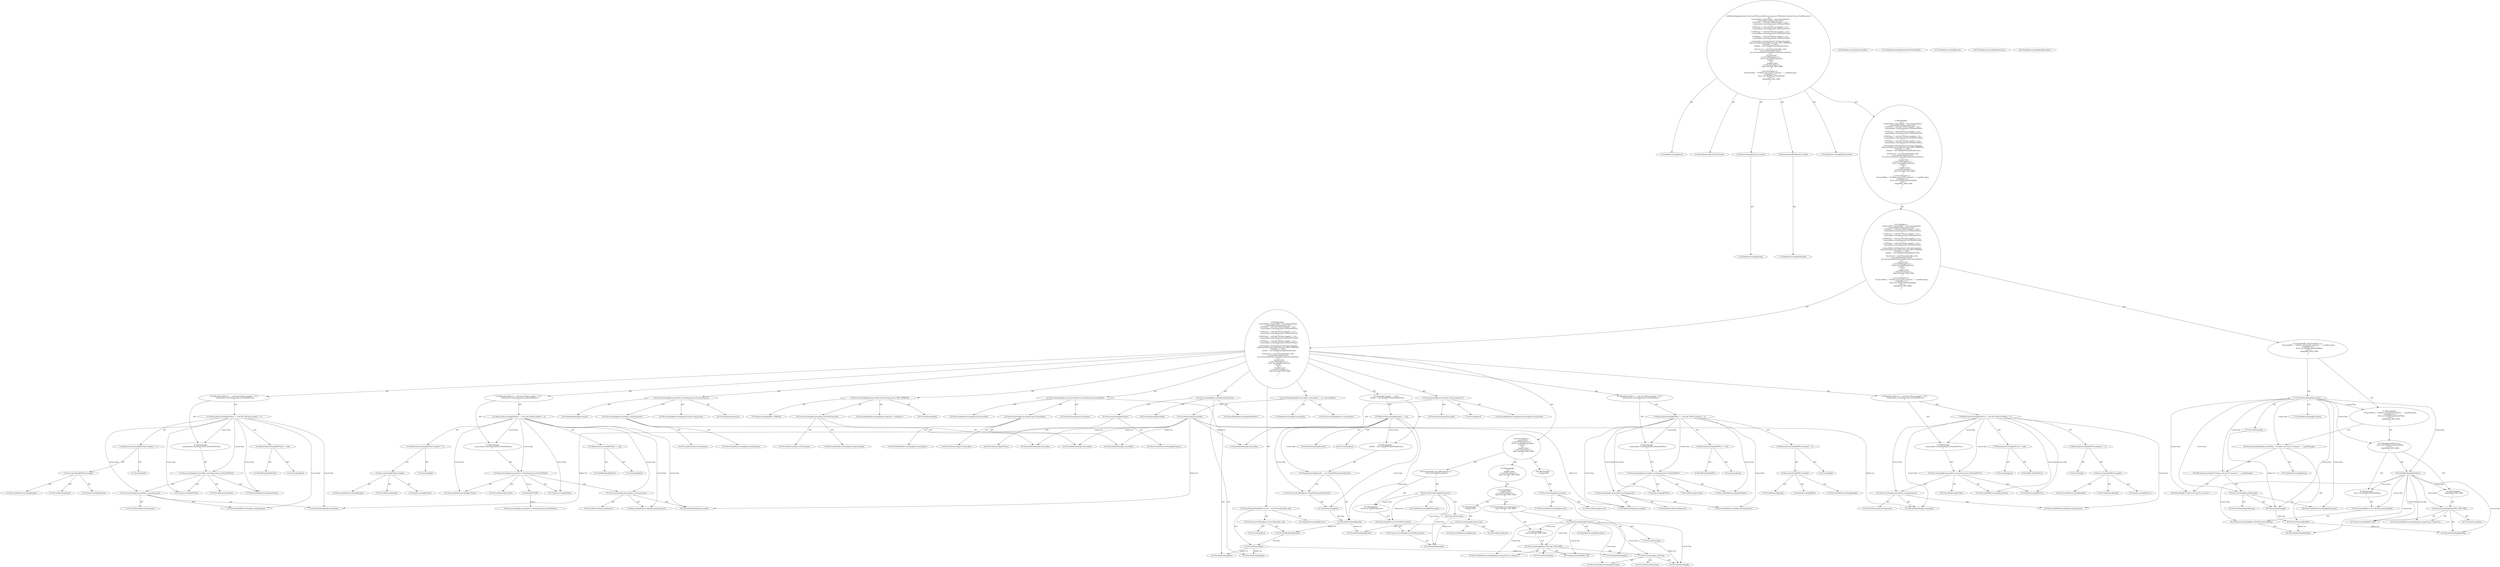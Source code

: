 digraph "execP4Command#?,String,P4Handler" {
0 [label="2:CtTypeReferenceImpl@void" shape=ellipse]
1 [label="2:CtVirtualElement@execP4Command" shape=ellipse]
2 [label="2:CtParameterImpl@String command" shape=ellipse]
3 [label="2:CtTypeReferenceImpl@String" shape=ellipse]
4 [label="2:CtParameterImpl@P4Handler handler" shape=ellipse]
5 [label="2:CtTypeReferenceImpl@P4Handler" shape=ellipse]
6 [label="2:CtTypeReferenceImpl@BuildException" shape=ellipse]
7 [label="4:CtTypeReferenceImpl@Commandline" shape=ellipse]
8 [label="4:CtTypeReferenceImpl@Commandline" shape=ellipse]
9 [label="4:CtConstructorCallImpl@new Commandline()" shape=ellipse]
10 [label="4:CtVirtualElement@commandline" shape=ellipse]
11 [label="4:CtLocalVariableImpl@Commandline commandline = new Commandline()" shape=ellipse]
12 [label="5:CtExecutableReferenceImpl@setExecutable(java.lang.String)" shape=ellipse]
13 [label="5:CtVirtualElement@setExecutable" shape=ellipse]
14 [label="5:CtVariableReadImpl@commandline" shape=ellipse]
15 [label="5:CtLiteralImpl@\"p4\"" shape=ellipse]
16 [label="5:CtInvocationImpl@commandline.setExecutable(\"p4\")" shape=ellipse]
17 [label="6:CtFieldReadImpl@P4Port" shape=ellipse]
18 [label="6:CtLiteralImpl@null" shape=ellipse]
19 [label="6:CtBinaryOperatorImpl@(P4Port != null)" shape=ellipse]
20 [label="6:CtExecutableReferenceImpl@length()" shape=ellipse]
21 [label="6:CtVirtualElement@length" shape=ellipse]
22 [label="6:CtTypeAccessImpl@P4Port" shape=ellipse]
23 [label="6:CtInvocationImpl@P4Port.length()" shape=ellipse]
24 [label="6:CtLiteralImpl@0" shape=ellipse]
25 [label="6:CtBinaryOperatorImpl@(P4Port.length() != 0)" shape=ellipse]
26 [label="6:CtBinaryOperatorImpl@(P4Port != null) && (P4Port.length() != 0)" shape=ellipse]
27 [label="7:CtExecutableReferenceImpl@setValue()" shape=ellipse]
28 [label="7:CtVirtualElement@setValue" shape=ellipse]
29 [label="7:CtExecutableReferenceImpl@createArgument()" shape=ellipse]
30 [label="7:CtVirtualElement@createArgument" shape=ellipse]
31 [label="7:CtVariableReadImpl@commandline" shape=ellipse]
32 [label="7:CtInvocationImpl@commandline.createArgument()" shape=ellipse]
33 [label="7:CtTypeAccessImpl@P4Port" shape=ellipse]
34 [label="7:CtInvocationImpl@commandline.createArgument().setValue(P4Port)" shape=ellipse]
35 [label="6:CtBlockImpl@\{
    commandline.createArgument().setValue(P4Port);
\}" shape=ellipse]
36 [label="6:CtIfImpl@if ((P4Port != null) && (P4Port.length() != 0)) \{
    commandline.createArgument().setValue(P4Port);
\}" shape=ellipse]
37 [label="9:CtFieldReadImpl@P4User" shape=ellipse]
38 [label="9:CtLiteralImpl@null" shape=ellipse]
39 [label="9:CtBinaryOperatorImpl@(P4User != null)" shape=ellipse]
40 [label="9:CtExecutableReferenceImpl@length()" shape=ellipse]
41 [label="9:CtVirtualElement@length" shape=ellipse]
42 [label="9:CtTypeAccessImpl@P4User" shape=ellipse]
43 [label="9:CtInvocationImpl@P4User.length()" shape=ellipse]
44 [label="9:CtLiteralImpl@0" shape=ellipse]
45 [label="9:CtBinaryOperatorImpl@(P4User.length() != 0)" shape=ellipse]
46 [label="9:CtBinaryOperatorImpl@(P4User != null) && (P4User.length() != 0)" shape=ellipse]
47 [label="10:CtExecutableReferenceImpl@setValue()" shape=ellipse]
48 [label="10:CtVirtualElement@setValue" shape=ellipse]
49 [label="10:CtExecutableReferenceImpl@createArgument()" shape=ellipse]
50 [label="10:CtVirtualElement@createArgument" shape=ellipse]
51 [label="10:CtVariableReadImpl@commandline" shape=ellipse]
52 [label="10:CtInvocationImpl@commandline.createArgument()" shape=ellipse]
53 [label="10:CtTypeAccessImpl@P4User" shape=ellipse]
54 [label="10:CtInvocationImpl@commandline.createArgument().setValue(P4User)" shape=ellipse]
55 [label="9:CtBlockImpl@\{
    commandline.createArgument().setValue(P4User);
\}" shape=ellipse]
56 [label="9:CtIfImpl@if ((P4User != null) && (P4User.length() != 0)) \{
    commandline.createArgument().setValue(P4User);
\}" shape=ellipse]
57 [label="12:CtFieldReadImpl@P4Client" shape=ellipse]
58 [label="12:CtLiteralImpl@null" shape=ellipse]
59 [label="12:CtBinaryOperatorImpl@(P4Client != null)" shape=ellipse]
60 [label="12:CtExecutableReferenceImpl@length()" shape=ellipse]
61 [label="12:CtVirtualElement@length" shape=ellipse]
62 [label="12:CtTypeAccessImpl@P4Client" shape=ellipse]
63 [label="12:CtInvocationImpl@P4Client.length()" shape=ellipse]
64 [label="12:CtLiteralImpl@0" shape=ellipse]
65 [label="12:CtBinaryOperatorImpl@(P4Client.length() != 0)" shape=ellipse]
66 [label="12:CtBinaryOperatorImpl@(P4Client != null) && (P4Client.length() != 0)" shape=ellipse]
67 [label="13:CtExecutableReferenceImpl@setValue()" shape=ellipse]
68 [label="13:CtVirtualElement@setValue" shape=ellipse]
69 [label="13:CtExecutableReferenceImpl@createArgument()" shape=ellipse]
70 [label="13:CtVirtualElement@createArgument" shape=ellipse]
71 [label="13:CtVariableReadImpl@commandline" shape=ellipse]
72 [label="13:CtInvocationImpl@commandline.createArgument()" shape=ellipse]
73 [label="13:CtTypeAccessImpl@P4Client" shape=ellipse]
74 [label="13:CtInvocationImpl@commandline.createArgument().setValue(P4Client)" shape=ellipse]
75 [label="12:CtBlockImpl@\{
    commandline.createArgument().setValue(P4Client);
\}" shape=ellipse]
76 [label="12:CtIfImpl@if ((P4Client != null) && (P4Client.length() != 0)) \{
    commandline.createArgument().setValue(P4Client);
\}" shape=ellipse]
77 [label="15:CtFieldReadImpl@P4Opts" shape=ellipse]
78 [label="15:CtLiteralImpl@null" shape=ellipse]
79 [label="15:CtBinaryOperatorImpl@(P4Opts != null)" shape=ellipse]
80 [label="15:CtExecutableReferenceImpl@length()" shape=ellipse]
81 [label="15:CtVirtualElement@length" shape=ellipse]
82 [label="15:CtTypeAccessImpl@P4Opts" shape=ellipse]
83 [label="15:CtInvocationImpl@P4Opts.length()" shape=ellipse]
84 [label="15:CtLiteralImpl@0" shape=ellipse]
85 [label="15:CtBinaryOperatorImpl@(P4Opts.length() != 0)" shape=ellipse]
86 [label="15:CtBinaryOperatorImpl@(P4Opts != null) && (P4Opts.length() != 0)" shape=ellipse]
87 [label="16:CtExecutableReferenceImpl@setValue()" shape=ellipse]
88 [label="16:CtVirtualElement@setValue" shape=ellipse]
89 [label="16:CtExecutableReferenceImpl@createArgument()" shape=ellipse]
90 [label="16:CtVirtualElement@createArgument" shape=ellipse]
91 [label="16:CtVariableReadImpl@commandline" shape=ellipse]
92 [label="16:CtInvocationImpl@commandline.createArgument()" shape=ellipse]
93 [label="16:CtTypeAccessImpl@P4Opts" shape=ellipse]
94 [label="16:CtInvocationImpl@commandline.createArgument().setValue(P4Opts)" shape=ellipse]
95 [label="15:CtBlockImpl@\{
    commandline.createArgument().setValue(P4Opts);
\}" shape=ellipse]
96 [label="15:CtIfImpl@if ((P4Opts != null) && (P4Opts.length() != 0)) \{
    commandline.createArgument().setValue(P4Opts);
\}" shape=ellipse]
97 [label="18:CtExecutableReferenceImpl@setLine(java.lang.String)" shape=ellipse]
98 [label="18:CtVirtualElement@setLine" shape=ellipse]
99 [label="18:CtExecutableReferenceImpl@createArgument()" shape=ellipse]
100 [label="18:CtVirtualElement@createArgument" shape=ellipse]
101 [label="18:CtVariableReadImpl@commandline" shape=ellipse]
102 [label="18:CtInvocationImpl@commandline.createArgument()" shape=ellipse]
103 [label="18:CtVariableReadImpl@command" shape=ellipse]
104 [label="18:CtInvocationImpl@commandline.createArgument().setLine(command)" shape=ellipse]
105 [label="19:CtExecutableReferenceImpl@log(<unknown>,<unknown>)" shape=ellipse]
106 [label="19:CtVirtualElement@log" shape=ellipse]
107 [label="19:CtExecutableReferenceImpl@describeCommand()" shape=ellipse]
108 [label="19:CtVirtualElement@describeCommand" shape=ellipse]
109 [label="19:CtVariableReadImpl@commandline" shape=ellipse]
110 [label="19:CtInvocationImpl@commandline.describeCommand()" shape=ellipse]
111 [label="19:CtTypeAccessImpl@MSG_VERBOSE" shape=ellipse]
112 [label="19:CtInvocationImpl@log(commandline.describeCommand(), MSG_VERBOSE)" shape=ellipse]
113 [label="20:CtVariableReadImpl@handler" shape=ellipse]
114 [label="20:CtLiteralImpl@null" shape=ellipse]
115 [label="20:CtBinaryOperatorImpl@handler == null" shape=ellipse]
116 [label="21:CtVariableWriteImpl@handler" shape=ellipse]
117 [label="21:CtTypeReferenceImpl@SimpleP4OutputHandler" shape=ellipse]
118 [label="21:CtThisAccessImpl@this" shape=ellipse]
119 [label="21:CtConstructorCallImpl@new SimpleP4OutputHandler(this)" shape=ellipse]
120 [label="21:CtAssignmentImpl@handler = new SimpleP4OutputHandler(this)" shape=ellipse]
121 [label="20:CtBlockImpl@\{
    handler = new SimpleP4OutputHandler(this);
\}" shape=ellipse]
122 [label="20:CtIfImpl@if (handler == null) \{
    handler = new SimpleP4OutputHandler(this);
\}" shape=ellipse]
123 [label="23:CtTypeReferenceImpl@Execute" shape=ellipse]
124 [label="23:CtTypeReferenceImpl@Execute" shape=ellipse]
125 [label="23:CtVariableReadImpl@handler" shape=ellipse]
126 [label="23:CtLiteralImpl@null" shape=ellipse]
127 [label="23:CtConstructorCallImpl@new Execute(handler, null)" shape=ellipse]
128 [label="23:CtVirtualElement@exe" shape=ellipse]
129 [label="23:CtLocalVariableImpl@Execute exe = new Execute(handler, null)" shape=ellipse]
130 [label="24:CtExecutableReferenceImpl@setAntRun()" shape=ellipse]
131 [label="24:CtVirtualElement@setAntRun" shape=ellipse]
132 [label="24:CtVariableReadImpl@exe" shape=ellipse]
133 [label="24:CtExecutableReferenceImpl@getProject()" shape=ellipse]
134 [label="24:CtVirtualElement@getProject" shape=ellipse]
135 [label="24:CtInvocationImpl@getProject()" shape=ellipse]
136 [label="24:CtInvocationImpl@exe.setAntRun(getProject())" shape=ellipse]
137 [label="25:CtExecutableReferenceImpl@setCommandline()" shape=ellipse]
138 [label="25:CtVirtualElement@setCommandline" shape=ellipse]
139 [label="25:CtVariableReadImpl@exe" shape=ellipse]
140 [label="25:CtExecutableReferenceImpl@getCommandline()" shape=ellipse]
141 [label="25:CtVirtualElement@getCommandline" shape=ellipse]
142 [label="25:CtVariableReadImpl@commandline" shape=ellipse]
143 [label="25:CtInvocationImpl@commandline.getCommandline()" shape=ellipse]
144 [label="25:CtInvocationImpl@exe.setCommandline(commandline.getCommandline())" shape=ellipse]
145 [label="27:CtExecutableReferenceImpl@execute()" shape=ellipse]
146 [label="27:CtVirtualElement@execute" shape=ellipse]
147 [label="27:CtVariableReadImpl@exe" shape=ellipse]
148 [label="27:CtInvocationImpl@exe.execute()" shape=ellipse]
149 [label="26:CtBlockImpl@\{
    exe.execute();
\}" shape=ellipse]
150 [label="28:CtVirtualElement@e" shape=ellipse]
151 [label="28:CtTypeReferenceImpl@IOException" shape=ellipse]
152 [label="28:CtCatchVariableImpl@IOException e" shape=ellipse]
153 [label="29:CtTypeReferenceImpl@BuildException" shape=ellipse]
154 [label="29:CtVariableReadImpl@e" shape=ellipse]
155 [label="29:CtConstructorCallImpl@new BuildException(e)" shape=ellipse]
156 [label="29:CtThrowImpl@throw new BuildException(e)" shape=ellipse]
157 [label="28:CtBlockImpl@\{
    throw new BuildException(e);
\}" shape=ellipse]
158 [label="28:CtCatchImpl@ catch (IOException e) \{
    throw new BuildException(e);
\}" shape=ellipse]
159 [label="32:CtExecutableReferenceImpl@stop()" shape=ellipse]
160 [label="32:CtVirtualElement@stop" shape=ellipse]
161 [label="32:CtVariableReadImpl@handler" shape=ellipse]
162 [label="32:CtInvocationImpl@handler.stop()" shape=ellipse]
163 [label="31:CtBlockImpl@\{
    handler.stop();
\}" shape=ellipse]
164 [label="33:CtVirtualElement@e" shape=ellipse]
165 [label="33:CtTypeReferenceImpl@Exception" shape=ellipse]
166 [label="33:CtCatchVariableImpl@Exception e" shape=ellipse]
167 [label="34:CtExecutableReferenceImpl@log(java.lang.String,<unknown>)" shape=ellipse]
168 [label="34:CtVirtualElement@log" shape=ellipse]
169 [label="34:CtExecutableReferenceImpl@toString()" shape=ellipse]
170 [label="34:CtVirtualElement@toString" shape=ellipse]
171 [label="34:CtVariableReadImpl@e" shape=ellipse]
172 [label="34:CtInvocationImpl@e.toString()" shape=ellipse]
173 [label="34:CtTypeAccessImpl@MSG_ERR" shape=ellipse]
174 [label="34:CtInvocationImpl@log(e.toString(), MSG_ERR)" shape=ellipse]
175 [label="33:CtBlockImpl@\{
    log(e.toString(), MSG_ERR);
\}" shape=ellipse]
176 [label="33:CtCatchImpl@ catch (Exception e) \{
    log(e.toString(), MSG_ERR);
\}" shape=ellipse]
177 [label="31:CtTryImpl@try \{
    handler.stop();
\} catch (Exception e) \{
    log(e.toString(), MSG_ERR);
\}" shape=ellipse]
178 [label="30:CtBlockImpl@\{
    try \{
        handler.stop();
    \} catch (Exception e) \{
        log(e.toString(), MSG_ERR);
    \}
\}" shape=ellipse]
179 [label="26:CtTryImpl@try \{
    exe.execute();
\} catch (IOException e) \{
    throw new BuildException(e);
\} finally \{
    try \{
        handler.stop();
    \} catch (Exception e) \{
        log(e.toString(), MSG_ERR);
    \}
\}" shape=ellipse]
180 [label="3:CtBlockImpl@\{
    Commandline commandline = new Commandline();
    commandline.setExecutable(\"p4\");
    if ((P4Port != null) && (P4Port.length() != 0)) \{
        commandline.createArgument().setValue(P4Port);
    \}
    if ((P4User != null) && (P4User.length() != 0)) \{
        commandline.createArgument().setValue(P4User);
    \}
    if ((P4Client != null) && (P4Client.length() != 0)) \{
        commandline.createArgument().setValue(P4Client);
    \}
    if ((P4Opts != null) && (P4Opts.length() != 0)) \{
        commandline.createArgument().setValue(P4Opts);
    \}
    commandline.createArgument().setLine(command);
    log(commandline.describeCommand(), MSG_VERBOSE);
    if (handler == null) \{
        handler = new SimpleP4OutputHandler(this);
    \}
    Execute exe = new Execute(handler, null);
    exe.setAntRun(getProject());
    exe.setCommandline(commandline.getCommandline());
    try \{
        exe.execute();
    \} catch (IOException e) \{
        throw new BuildException(e);
    \} finally \{
        try \{
            handler.stop();
        \} catch (Exception e) \{
            log(e.toString(), MSG_ERR);
        \}
    \}
\}" shape=ellipse]
181 [label="37:CtVirtualElement@e" shape=ellipse]
182 [label="37:CtTypeReferenceImpl@Exception" shape=ellipse]
183 [label="37:CtCatchVariableImpl@Exception e" shape=ellipse]
184 [label="38:CtTypeReferenceImpl@String" shape=ellipse]
185 [label="38:CtLiteralImpl@\"Problem exec'ing P4 command: \"" shape=ellipse]
186 [label="38:CtExecutableReferenceImpl@getMessage()" shape=ellipse]
187 [label="38:CtVirtualElement@getMessage" shape=ellipse]
188 [label="38:CtVariableReadImpl@e" shape=ellipse]
189 [label="38:CtInvocationImpl@e.getMessage()" shape=ellipse]
190 [label="38:CtBinaryOperatorImpl@\"Problem exec'ing P4 command: \" + e.getMessage()" shape=ellipse]
191 [label="38:CtVirtualElement@failMsg" shape=ellipse]
192 [label="38:CtLocalVariableImpl@String failMsg = \"Problem exec'ing P4 command: \" + e.getMessage()" shape=ellipse]
193 [label="39:CtFieldReadImpl@failOnError" shape=ellipse]
194 [label="40:CtTypeReferenceImpl@BuildException" shape=ellipse]
195 [label="40:CtVariableReadImpl@failMsg" shape=ellipse]
196 [label="40:CtConstructorCallImpl@new BuildException(failMsg)" shape=ellipse]
197 [label="40:CtThrowImpl@throw new BuildException(failMsg)" shape=ellipse]
198 [label="39:CtBlockImpl@\{
    throw new BuildException(failMsg);
\}" shape=ellipse]
199 [label="42:CtExecutableReferenceImpl@log(java.lang.String,<unknown>)" shape=ellipse]
200 [label="42:CtVirtualElement@log" shape=ellipse]
201 [label="42:CtVariableReadImpl@failMsg" shape=ellipse]
202 [label="42:CtTypeAccessImpl@MSG_ERR" shape=ellipse]
203 [label="42:CtInvocationImpl@log(failMsg, MSG_ERR)" shape=ellipse]
204 [label="41:CtBlockImpl@\{
    log(failMsg, MSG_ERR);
\}" shape=ellipse]
205 [label="39:CtIfImpl@if (failOnError) \{
    throw new BuildException(failMsg);
\} else \{
    log(failMsg, MSG_ERR);
\}" shape=ellipse]
206 [label="37:CtBlockImpl@\{
    String failMsg = \"Problem exec'ing P4 command: \" + e.getMessage();
    if (failOnError) \{
        throw new BuildException(failMsg);
    \} else \{
        log(failMsg, MSG_ERR);
    \}
\}" shape=ellipse]
207 [label="37:CtCatchImpl@ catch (Exception e) \{
    String failMsg = \"Problem exec'ing P4 command: \" + e.getMessage();
    if (failOnError) \{
        throw new BuildException(failMsg);
    \} else \{
        log(failMsg, MSG_ERR);
    \}
\}" shape=ellipse]
208 [label="3:CtTryImpl@try \{
    Commandline commandline = new Commandline();
    commandline.setExecutable(\"p4\");
    if ((P4Port != null) && (P4Port.length() != 0)) \{
        commandline.createArgument().setValue(P4Port);
    \}
    if ((P4User != null) && (P4User.length() != 0)) \{
        commandline.createArgument().setValue(P4User);
    \}
    if ((P4Client != null) && (P4Client.length() != 0)) \{
        commandline.createArgument().setValue(P4Client);
    \}
    if ((P4Opts != null) && (P4Opts.length() != 0)) \{
        commandline.createArgument().setValue(P4Opts);
    \}
    commandline.createArgument().setLine(command);
    log(commandline.describeCommand(), MSG_VERBOSE);
    if (handler == null) \{
        handler = new SimpleP4OutputHandler(this);
    \}
    Execute exe = new Execute(handler, null);
    exe.setAntRun(getProject());
    exe.setCommandline(commandline.getCommandline());
    try \{
        exe.execute();
    \} catch (IOException e) \{
        throw new BuildException(e);
    \} finally \{
        try \{
            handler.stop();
        \} catch (Exception e) \{
            log(e.toString(), MSG_ERR);
        \}
    \}
\} catch (Exception e) \{
    String failMsg = \"Problem exec'ing P4 command: \" + e.getMessage();
    if (failOnError) \{
        throw new BuildException(failMsg);
    \} else \{
        log(failMsg, MSG_ERR);
    \}
\}" shape=ellipse]
209 [label="2:CtBlockImpl@\{
    try \{
        Commandline commandline = new Commandline();
        commandline.setExecutable(\"p4\");
        if ((P4Port != null) && (P4Port.length() != 0)) \{
            commandline.createArgument().setValue(P4Port);
        \}
        if ((P4User != null) && (P4User.length() != 0)) \{
            commandline.createArgument().setValue(P4User);
        \}
        if ((P4Client != null) && (P4Client.length() != 0)) \{
            commandline.createArgument().setValue(P4Client);
        \}
        if ((P4Opts != null) && (P4Opts.length() != 0)) \{
            commandline.createArgument().setValue(P4Opts);
        \}
        commandline.createArgument().setLine(command);
        log(commandline.describeCommand(), MSG_VERBOSE);
        if (handler == null) \{
            handler = new SimpleP4OutputHandler(this);
        \}
        Execute exe = new Execute(handler, null);
        exe.setAntRun(getProject());
        exe.setCommandline(commandline.getCommandline());
        try \{
            exe.execute();
        \} catch (IOException e) \{
            throw new BuildException(e);
        \} finally \{
            try \{
                handler.stop();
            \} catch (Exception e) \{
                log(e.toString(), MSG_ERR);
            \}
        \}
    \} catch (Exception e) \{
        String failMsg = \"Problem exec'ing P4 command: \" + e.getMessage();
        if (failOnError) \{
            throw new BuildException(failMsg);
        \} else \{
            log(failMsg, MSG_ERR);
        \}
    \}
\}" shape=ellipse]
210 [label="2:CtMethodImpl@protected void execP4Command(String command, P4Handler handler) throws BuildException \{
    try \{
        Commandline commandline = new Commandline();
        commandline.setExecutable(\"p4\");
        if ((P4Port != null) && (P4Port.length() != 0)) \{
            commandline.createArgument().setValue(P4Port);
        \}
        if ((P4User != null) && (P4User.length() != 0)) \{
            commandline.createArgument().setValue(P4User);
        \}
        if ((P4Client != null) && (P4Client.length() != 0)) \{
            commandline.createArgument().setValue(P4Client);
        \}
        if ((P4Opts != null) && (P4Opts.length() != 0)) \{
            commandline.createArgument().setValue(P4Opts);
        \}
        commandline.createArgument().setLine(command);
        log(commandline.describeCommand(), MSG_VERBOSE);
        if (handler == null) \{
            handler = new SimpleP4OutputHandler(this);
        \}
        Execute exe = new Execute(handler, null);
        exe.setAntRun(getProject());
        exe.setCommandline(commandline.getCommandline());
        try \{
            exe.execute();
        \} catch (IOException e) \{
            throw new BuildException(e);
        \} finally \{
            try \{
                handler.stop();
            \} catch (Exception e) \{
                log(e.toString(), MSG_ERR);
            \}
        \}
    \} catch (Exception e) \{
        String failMsg = \"Problem exec'ing P4 command: \" + e.getMessage();
        if (failOnError) \{
            throw new BuildException(failMsg);
        \} else \{
            log(failMsg, MSG_ERR);
        \}
    \}
\}" shape=ellipse]
211 [label="16:Update@UPDATE" shape=ellipse]
212 [label="16:CtInvocationImpl@commandline.createArgument().setLine(P4Opts)" shape=ellipse]
2 -> 3 [label="AST"];
4 -> 5 [label="AST"];
10 -> 14 [label="Define-Use"];
10 -> 31 [label="Define-Use"];
10 -> 51 [label="Define-Use"];
10 -> 71 [label="Define-Use"];
10 -> 91 [label="Define-Use"];
10 -> 101 [label="Define-Use"];
10 -> 109 [label="Define-Use"];
10 -> 142 [label="Define-Use"];
11 -> 10 [label="AST"];
11 -> 7 [label="AST"];
11 -> 9 [label="AST"];
16 -> 13 [label="AST"];
16 -> 14 [label="AST"];
16 -> 12 [label="AST"];
16 -> 15 [label="AST"];
19 -> 17 [label="AST"];
19 -> 18 [label="AST"];
23 -> 21 [label="AST"];
23 -> 22 [label="AST"];
23 -> 20 [label="AST"];
25 -> 23 [label="AST"];
25 -> 24 [label="AST"];
26 -> 19 [label="AST"];
26 -> 25 [label="AST"];
26 -> 35 [label="Control Dep"];
26 -> 34 [label="Control Dep"];
26 -> 27 [label="Control Dep"];
26 -> 32 [label="Control Dep"];
26 -> 29 [label="Control Dep"];
26 -> 31 [label="Control Dep"];
26 -> 33 [label="Control Dep"];
32 -> 30 [label="AST"];
32 -> 31 [label="AST"];
32 -> 29 [label="AST"];
34 -> 28 [label="AST"];
34 -> 32 [label="AST"];
34 -> 27 [label="AST"];
34 -> 33 [label="AST"];
35 -> 34 [label="AST"];
36 -> 26 [label="AST"];
36 -> 35 [label="AST"];
39 -> 37 [label="AST"];
39 -> 38 [label="AST"];
43 -> 41 [label="AST"];
43 -> 42 [label="AST"];
43 -> 40 [label="AST"];
45 -> 43 [label="AST"];
45 -> 44 [label="AST"];
46 -> 39 [label="AST"];
46 -> 45 [label="AST"];
46 -> 55 [label="Control Dep"];
46 -> 54 [label="Control Dep"];
46 -> 47 [label="Control Dep"];
46 -> 52 [label="Control Dep"];
46 -> 49 [label="Control Dep"];
46 -> 51 [label="Control Dep"];
46 -> 53 [label="Control Dep"];
52 -> 50 [label="AST"];
52 -> 51 [label="AST"];
52 -> 49 [label="AST"];
54 -> 48 [label="AST"];
54 -> 52 [label="AST"];
54 -> 47 [label="AST"];
54 -> 53 [label="AST"];
55 -> 54 [label="AST"];
56 -> 46 [label="AST"];
56 -> 55 [label="AST"];
59 -> 57 [label="AST"];
59 -> 58 [label="AST"];
63 -> 61 [label="AST"];
63 -> 62 [label="AST"];
63 -> 60 [label="AST"];
65 -> 63 [label="AST"];
65 -> 64 [label="AST"];
66 -> 59 [label="AST"];
66 -> 65 [label="AST"];
66 -> 75 [label="Control Dep"];
66 -> 74 [label="Control Dep"];
66 -> 67 [label="Control Dep"];
66 -> 72 [label="Control Dep"];
66 -> 69 [label="Control Dep"];
66 -> 71 [label="Control Dep"];
66 -> 73 [label="Control Dep"];
72 -> 70 [label="AST"];
72 -> 71 [label="AST"];
72 -> 69 [label="AST"];
74 -> 68 [label="AST"];
74 -> 72 [label="AST"];
74 -> 67 [label="AST"];
74 -> 73 [label="AST"];
75 -> 74 [label="AST"];
76 -> 66 [label="AST"];
76 -> 75 [label="AST"];
79 -> 77 [label="AST"];
79 -> 78 [label="AST"];
83 -> 81 [label="AST"];
83 -> 82 [label="AST"];
83 -> 80 [label="AST"];
85 -> 83 [label="AST"];
85 -> 84 [label="AST"];
86 -> 79 [label="AST"];
86 -> 85 [label="AST"];
86 -> 95 [label="Control Dep"];
86 -> 94 [label="Control Dep"];
86 -> 87 [label="Control Dep"];
86 -> 92 [label="Control Dep"];
86 -> 89 [label="Control Dep"];
86 -> 91 [label="Control Dep"];
86 -> 93 [label="Control Dep"];
92 -> 90 [label="AST"];
92 -> 91 [label="AST"];
92 -> 89 [label="AST"];
94 -> 88 [label="AST"];
94 -> 92 [label="AST"];
94 -> 87 [label="AST"];
94 -> 93 [label="AST"];
94 -> 211 [label="Action"];
95 -> 94 [label="AST"];
96 -> 86 [label="AST"];
96 -> 95 [label="AST"];
102 -> 100 [label="AST"];
102 -> 101 [label="AST"];
102 -> 99 [label="AST"];
104 -> 98 [label="AST"];
104 -> 102 [label="AST"];
104 -> 97 [label="AST"];
104 -> 103 [label="AST"];
110 -> 108 [label="AST"];
110 -> 109 [label="AST"];
110 -> 107 [label="AST"];
112 -> 106 [label="AST"];
112 -> 105 [label="AST"];
112 -> 110 [label="AST"];
112 -> 111 [label="AST"];
115 -> 113 [label="AST"];
115 -> 114 [label="AST"];
115 -> 121 [label="Control Dep"];
115 -> 120 [label="Control Dep"];
115 -> 116 [label="Control Dep"];
115 -> 119 [label="Control Dep"];
115 -> 118 [label="Control Dep"];
116 -> 125 [label="Define-Use"];
116 -> 161 [label="Define-Use"];
118 -> 116 [label="Data Dep"];
119 -> 118 [label="AST"];
120 -> 116 [label="AST"];
120 -> 119 [label="AST"];
121 -> 120 [label="AST"];
122 -> 115 [label="AST"];
122 -> 121 [label="AST"];
125 -> 128 [label="Data Dep"];
127 -> 125 [label="AST"];
127 -> 126 [label="AST"];
128 -> 132 [label="Define-Use"];
128 -> 139 [label="Define-Use"];
128 -> 147 [label="Define-Use"];
129 -> 128 [label="AST"];
129 -> 123 [label="AST"];
129 -> 127 [label="AST"];
135 -> 134 [label="AST"];
135 -> 133 [label="AST"];
136 -> 131 [label="AST"];
136 -> 132 [label="AST"];
136 -> 130 [label="AST"];
136 -> 135 [label="AST"];
143 -> 141 [label="AST"];
143 -> 142 [label="AST"];
143 -> 140 [label="AST"];
144 -> 138 [label="AST"];
144 -> 139 [label="AST"];
144 -> 137 [label="AST"];
144 -> 143 [label="AST"];
148 -> 146 [label="AST"];
148 -> 147 [label="AST"];
148 -> 145 [label="AST"];
149 -> 148 [label="AST"];
150 -> 154 [label="Define-Use"];
152 -> 150 [label="AST"];
152 -> 151 [label="AST"];
152 -> 157 [label="Control Dep"];
152 -> 156 [label="Control Dep"];
152 -> 155 [label="Control Dep"];
152 -> 154 [label="Control Dep"];
155 -> 154 [label="AST"];
156 -> 155 [label="AST"];
157 -> 156 [label="AST"];
158 -> 152 [label="AST"];
158 -> 157 [label="AST"];
162 -> 160 [label="AST"];
162 -> 161 [label="AST"];
162 -> 159 [label="AST"];
163 -> 162 [label="AST"];
164 -> 171 [label="Define-Use"];
166 -> 164 [label="AST"];
166 -> 165 [label="AST"];
166 -> 175 [label="Control Dep"];
166 -> 174 [label="Control Dep"];
166 -> 167 [label="Control Dep"];
166 -> 172 [label="Control Dep"];
166 -> 169 [label="Control Dep"];
166 -> 171 [label="Control Dep"];
166 -> 173 [label="Control Dep"];
172 -> 170 [label="AST"];
172 -> 171 [label="AST"];
172 -> 169 [label="AST"];
174 -> 168 [label="AST"];
174 -> 167 [label="AST"];
174 -> 172 [label="AST"];
174 -> 173 [label="AST"];
175 -> 174 [label="AST"];
176 -> 166 [label="AST"];
176 -> 175 [label="AST"];
177 -> 163 [label="AST"];
177 -> 176 [label="AST"];
178 -> 177 [label="AST"];
179 -> 149 [label="AST"];
179 -> 158 [label="AST"];
179 -> 178 [label="AST"];
180 -> 11 [label="AST"];
180 -> 16 [label="AST"];
180 -> 36 [label="AST"];
180 -> 56 [label="AST"];
180 -> 76 [label="AST"];
180 -> 96 [label="AST"];
180 -> 104 [label="AST"];
180 -> 112 [label="AST"];
180 -> 122 [label="AST"];
180 -> 129 [label="AST"];
180 -> 136 [label="AST"];
180 -> 144 [label="AST"];
180 -> 179 [label="AST"];
181 -> 188 [label="Define-Use"];
183 -> 181 [label="AST"];
183 -> 182 [label="AST"];
183 -> 206 [label="Control Dep"];
183 -> 192 [label="Control Dep"];
183 -> 190 [label="Control Dep"];
183 -> 185 [label="Control Dep"];
183 -> 189 [label="Control Dep"];
183 -> 186 [label="Control Dep"];
183 -> 188 [label="Control Dep"];
183 -> 205 [label="Control Dep"];
183 -> 193 [label="Control Dep"];
188 -> 191 [label="Data Dep"];
189 -> 187 [label="AST"];
189 -> 188 [label="AST"];
189 -> 186 [label="AST"];
190 -> 185 [label="AST"];
190 -> 189 [label="AST"];
191 -> 195 [label="Define-Use"];
191 -> 201 [label="Define-Use"];
192 -> 191 [label="AST"];
192 -> 184 [label="AST"];
192 -> 190 [label="AST"];
193 -> 198 [label="Control Dep"];
193 -> 197 [label="Control Dep"];
193 -> 196 [label="Control Dep"];
193 -> 195 [label="Control Dep"];
193 -> 204 [label="Control Dep"];
193 -> 203 [label="Control Dep"];
193 -> 199 [label="Control Dep"];
193 -> 201 [label="Control Dep"];
193 -> 202 [label="Control Dep"];
196 -> 195 [label="AST"];
197 -> 196 [label="AST"];
198 -> 197 [label="AST"];
203 -> 200 [label="AST"];
203 -> 199 [label="AST"];
203 -> 201 [label="AST"];
203 -> 202 [label="AST"];
204 -> 203 [label="AST"];
205 -> 193 [label="AST"];
205 -> 198 [label="AST"];
205 -> 204 [label="AST"];
206 -> 192 [label="AST"];
206 -> 205 [label="AST"];
207 -> 183 [label="AST"];
207 -> 206 [label="AST"];
208 -> 180 [label="AST"];
208 -> 207 [label="AST"];
209 -> 208 [label="AST"];
210 -> 1 [label="AST"];
210 -> 0 [label="AST"];
210 -> 2 [label="AST"];
210 -> 4 [label="AST"];
210 -> 6 [label="AST"];
210 -> 209 [label="AST"];
211 -> 212 [label="Action"];
}